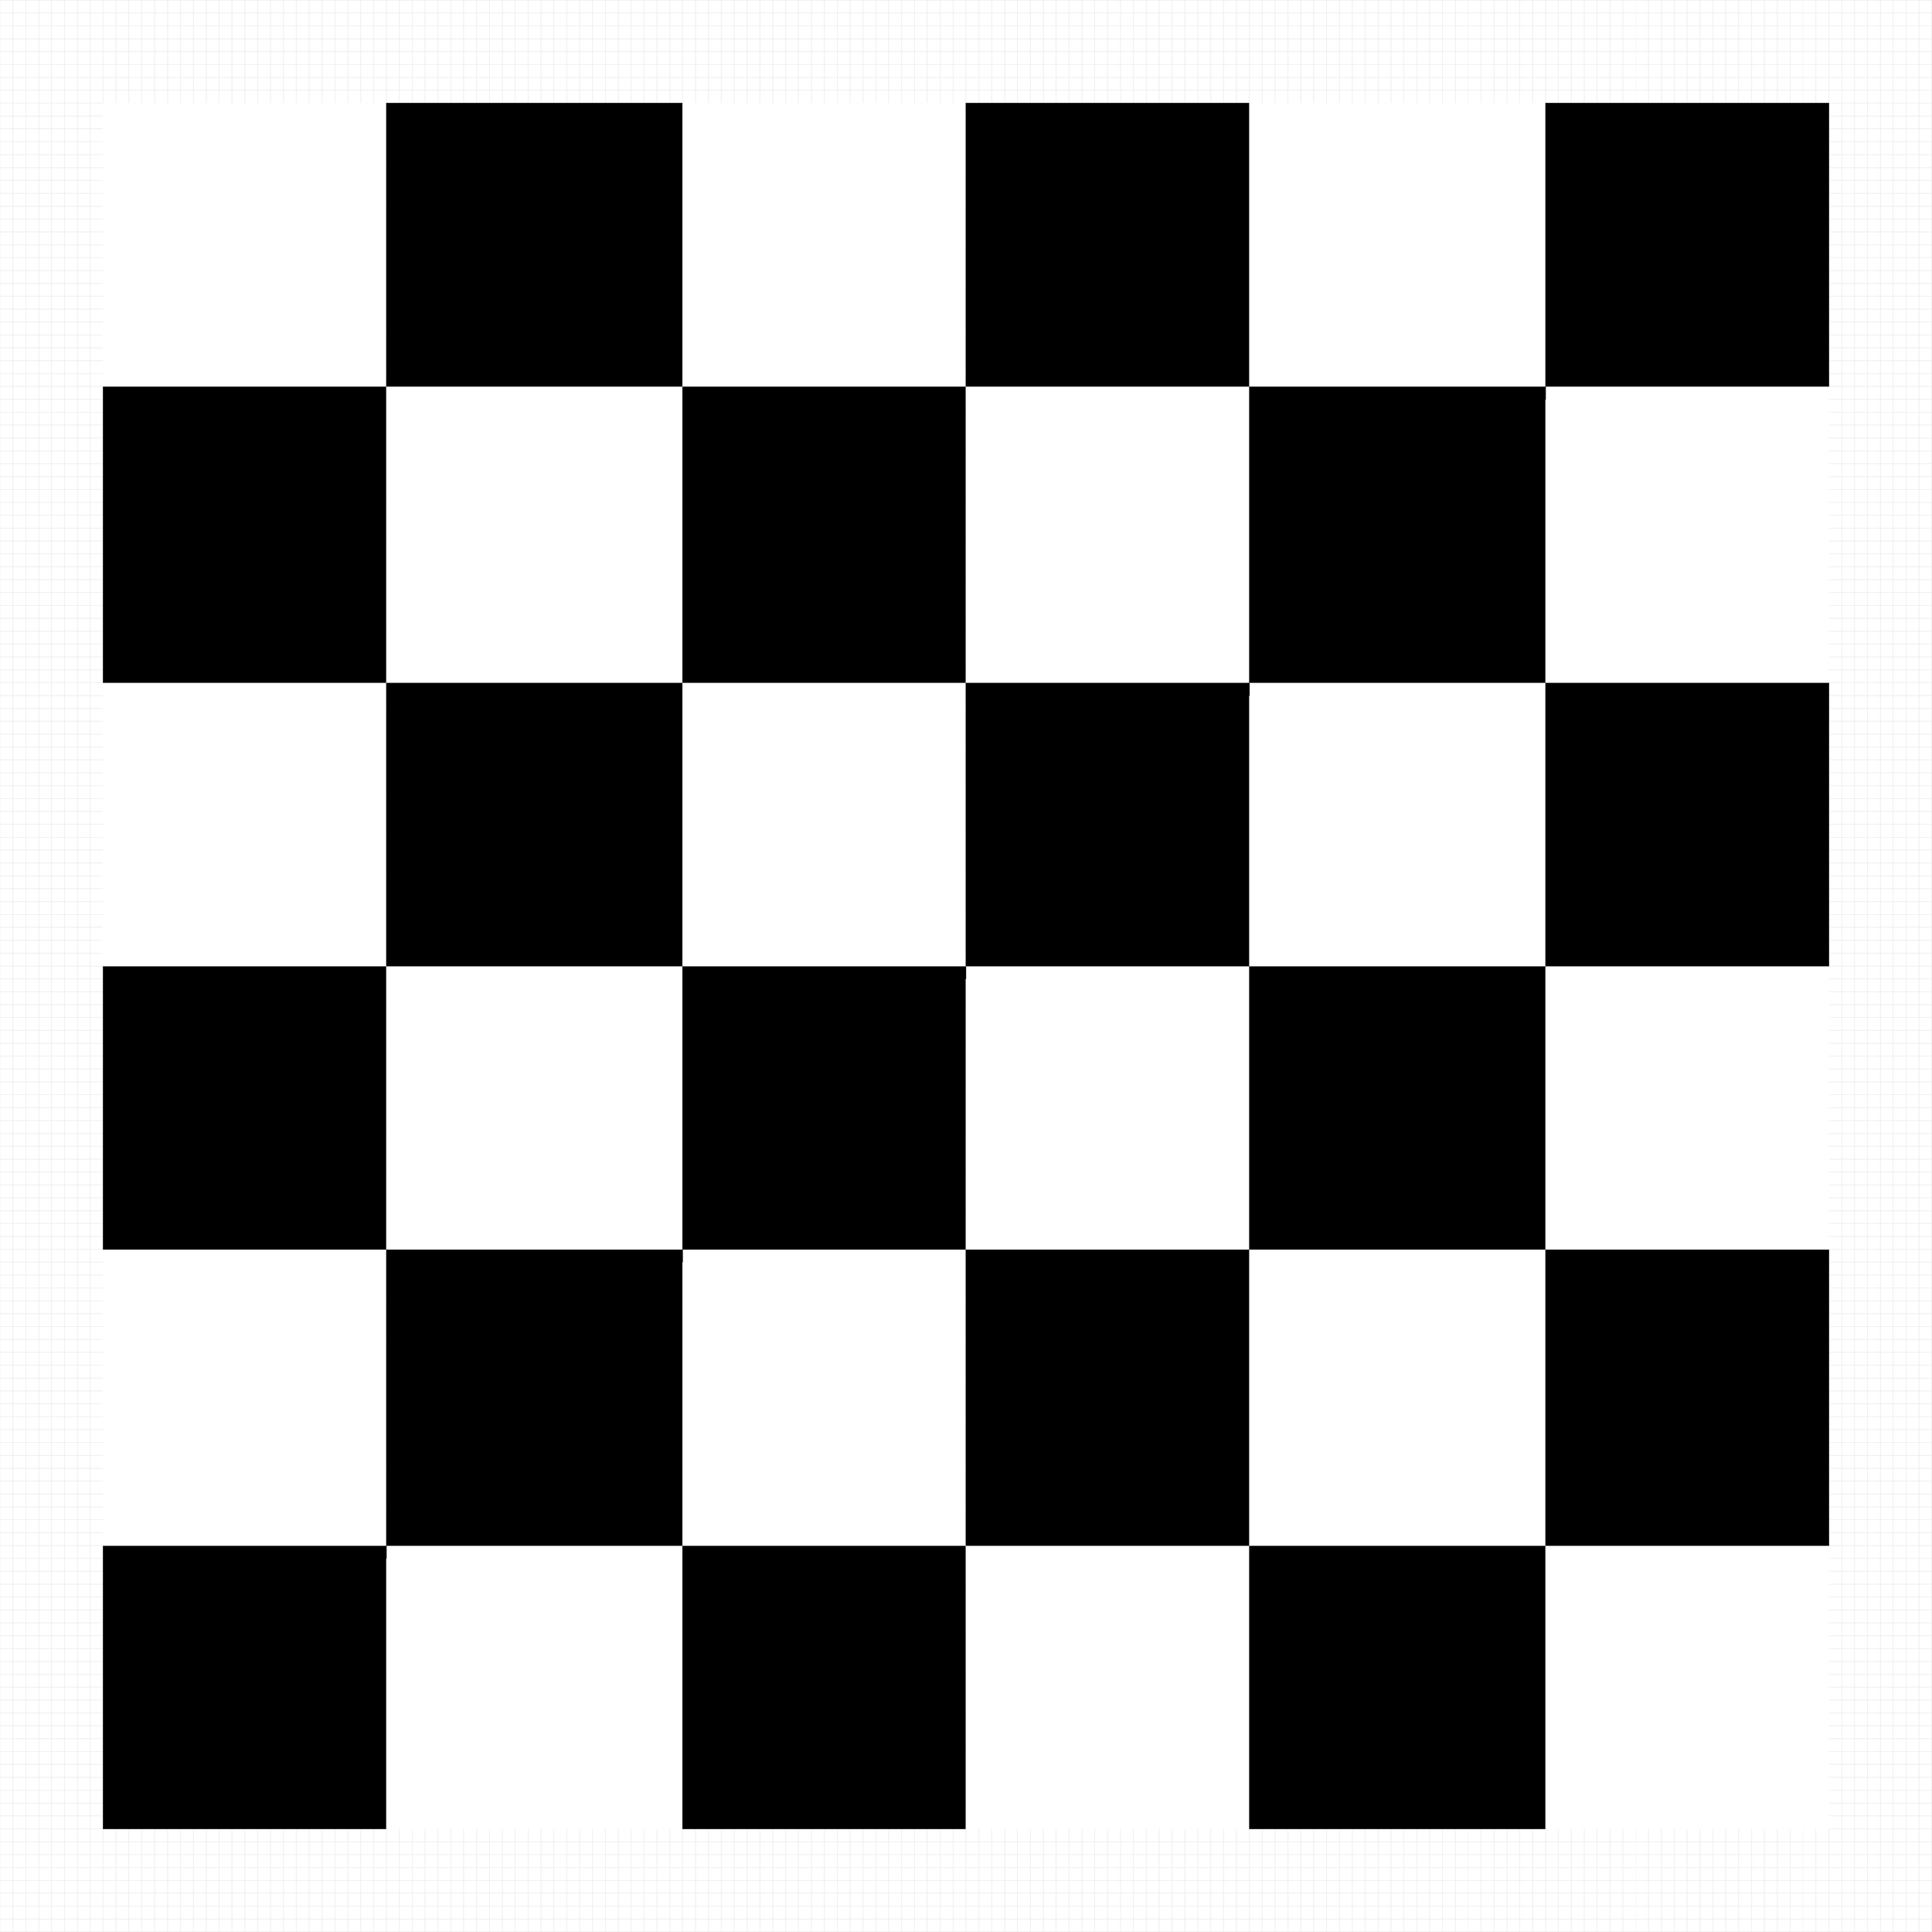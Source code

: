 pen B[] = { rgb("2e75b6"), rgb("5b9bd5"), rgb("9dc3e6") };
pen O[] = { rgb("f6bd97"), rgb("ed7d31"), rgb("f9cbad") };
pen G[] = { rgb("000000"), rgb("70ad47"), rgb("a9d18e") };
pen Y[] = { rgb("ffdf7f"), rgb("ffc000"), rgb("000000") };

unitsize(1cm);

// 
// Grundlegende Datentypen
// 

struct vec4 {
	real x, y, z, w;
	real val(int i) { if (i == 0) return x; if (i == 1) return y; if (i == 2) return z; if (i == 3) return w; return 1/0; }
	void set(int i, real v) { if (i == 0) x=v; else if (i == 1) y=v; else if (i == 2) z=v; else if (i == 3) w=v; else 1/0; }

};
void write(vec4 v) {
	write(v.x, v.y, v.z, v.w);
}
vec4 make_vec(real x, real y, real z, real w=1) {
	vec4 v;
	v.x = x;
	v.y = y;
	v.z = z;
	v.w = w;
	return v;
}
pair assume_2d(vec4 v) { return (v.x, v.y); }
struct mat4 {
	real a[] = new real[16];
	real val(int row, int col) {
		return a[row*4+col];
	}
	void set(int row, int col, real val) {
		a[row*4+col] = val;
	}
};
mat4 make_mat4() {
	mat4 m;
	for (int i = 0; i < 16; ++i)
		m.a[i] = 0;
	m.a[0] = m.a[5] = m.a[10] = m.a[15] = 1;
	return m;
}

real pi = 3.14159265359;

// 
// Matrizen
// 

mat4 make_proj(real fovy, real aspect, real n, real f) {
	mat4 p = make_mat4();
	real F = 1.0/tan(pi*fovy/2/180);
	p.set(0,0, F/aspect);
	p.set(1,1, F);
	p.set(2,2, (n+f)/(n-f));
	p.set(3,3, 0);
	p.set(2,3, 2*n*f/(n-f));
	p.set(3,2, -1);
	return p;
}

mat4 make_window(real w, real h, real n, real f) {
	mat4 m = make_mat4();
	m.set(0,0, w/2);
	m.set(1,1, h/2);
	m.set(2,2, (f-n)/2);
	m.set(0,3, w/2);
	m.set(1,3, h/2);
	m.set(2,3, (f+n)/2);
	return m;
}

vec4 mul(mat4 m, vec4 v) {
	vec4 res;
	for (int row = 0; row < 4; row = row + 1) {
		real acc = 0;
		for (int col = 0; col < 4; col = col + 1)
			acc += m.val(row, col) * v.val(col);
		res.set(row, acc);
	}
	return res;
}

// 
// Vertex Attributes:
// Alles was mit einem Dreicks-Eckpunkt mitkommt
// 
struct vertex_attributes {
	vec4 pos;
	pair tc;
	real rcp_z;
};

// 
// Dreiecke: Pro Eckpunkt einen Satz von Vertex Attributes
// 
struct tri {
	vertex_attributes a, b, c;
};
tri make_tri(vec4 a, pair tex_coord_a,
             vec4 b, pair tex_coord_b,
             vec4 c, pair tex_coord_c) {
	tri t;
	t.a.pos = a; t.a.tc = tex_coord_a;
	t.b.pos = b; t.b.tc = tex_coord_b;
	t.c.pos = c; t.c.tc = tex_coord_c;
	return t;
}

// 
// Füllen eines Pixel
// 
void draw_pixel(real x, real y, pen border = black+linewidth(2), pen fill = lightgray) {
	void draw_pixel_discrete(int x, int y) {
		filldraw((x,y)--(x+1,y)--(x+1,y+1)--(x,y+1)--cycle, fill, border);
	}
	draw_pixel_discrete((int)round(x), (int)round(y));
}

void draw_pixelgrid(int w, int h, pen lines = lightgray, pen dots = invisible) {
	for (int x = 0; x <= w; ++x)
		draw((x,0)--(x,h), lightgray);
	for (int y = 0; y <= h; ++y)
		draw((0,y)--(w,y), lightgray);
	for (int x = 0; x < w; ++x)
		for (int y = 0; y < h; ++y)
			dot((x+.5,y+.5), linewidth(4)+dots);
}

// 
// SD-Rasterisierung wie in der ersten Übung
// (auch: aufgeräumte Referenz für Teile von Blatt1)
// 
pair line_normal(vec4 A, vec4 B) {
	// suppose the vec4 is 2d
	pair a = assume_2d(A);
	pair b = assume_2d(B);
	pair v = b-a;
	v = v/sqrt(dot(v,v));
	return (-v.y,v.x);
}

// (Diese Funktion wird weiter unten definiert und soll von Ihnen vervollständigt werden)
pen pixel_color(real x, real y, tri triangle);

void raster_planes(tri tri) {
	pair n_a = line_normal(tri.a.pos, tri.b.pos);
	pair n_b = line_normal(tri.b.pos, tri.c.pos);
	pair n_c = line_normal(tri.c.pos, tri.a.pos);
	int x_min = (int)floor(min(tri.a.pos.x, tri.b.pos.x, tri.c.pos.x));
	int x_max = (int)ceil( max(tri.a.pos.x, tri.b.pos.x, tri.c.pos.x));
	int y_min = (int)floor(min(tri.a.pos.y, tri.b.pos.y, tri.c.pos.y));
	int y_max = (int)ceil( max(tri.a.pos.y, tri.b.pos.y, tri.c.pos.y));
	for (int y = y_min; y <= y_max; y += 1)
		for (int x = x_min; x <= x_max; x += 1) {
			bool hit = false;
			bool point_in_tri(real pixel_x, real pixel_y) {
				if (dot(n_a, (pixel_x, pixel_y) - assume_2d(tri.a.pos)) < 0) return false;
				if (dot(n_b, (pixel_x, pixel_y) - assume_2d(tri.b.pos)) < 0) return false;
				if (dot(n_c, (pixel_x, pixel_y) - assume_2d(tri.c.pos)) < 0) return false;
				return true;
			}
			real pixel_x = x + 0.5;
			real pixel_y = y + 0.5;
			hit = point_in_tri(pixel_x, pixel_y);
			if (hit) {
				pen col = pixel_color(pixel_x, pixel_y, tri);
				draw_pixel(x, y, border=col, fill=col);
			}
		} 
}

// 
// Die Texture
// 
pen checkerboard_texture(pair tex_coord) {
	pair tc = (abs(tex_coord.x) % 1, abs(tex_coord.y) % 1);
	if (tc.x > 0.5)
		if (tc.y > 0.5)
			return black;
		else
			return white;
	else
		if (tc.y > 0.5)
			return white;
		else
			return black;
}

// 
// Baryzentrische Koordinate, wie in VL02 besprochen.  Ein Objekt dieser Klasse
// enthält schon die Koordinaten und kann entsprechend verwendet werden um mit
// hilfe dieser Koordinaten an den Eckpunkten definierte Werte zu interpolieren.
// 
struct barycentric_coordinate {
	real alpha, beta, gamma;
	real interpolate(real a, real b, real c) {
		return alpha*a + beta*b + gamma*c;
	}
	pair interpolate(pair a, pair b, pair c) {
		return alpha*a + beta*b + gamma*c;
	}
};

// 
// Berechnung der baryzentrischen Koordinate eines Punkts p bezüglich eines Dreiecks.
// 
barycentric_coordinate compute_barycentric_coord(pair p, tri triangle) {
	pair a = assume_2d(triangle.a.pos);
	pair b = assume_2d(triangle.b.pos);
	pair c = assume_2d(triangle.c.pos);
	pair u = b-a;
	pair v = c-a;
	real d = u.x*v.y - u.y*v.x;
	barycentric_coordinate bc;
	bc.beta  = dot((v.y, -v.x), p-a) / d;
	bc.gamma = dot((-u.y, u.x), p-a) / d;
	bc.alpha = 1 - bc.beta - bc.gamma;
	return bc;
}


// 
// Ab hier können Sie Code anpassen
// 

bool PCI = true;

pen fragment_shader(real x, real y, tri triangle, pair tc) {
	return checkerboard_texture(tc);
}

pen fixed_function_fragment(real x, real y, tri triangle) {
	barycentric_coordinate bc = compute_barycentric_coord((x, y), triangle);
	pair tc = bc.interpolate(triangle.a.tc, triangle.b.tc, triangle.c.tc);
	return fragment_shader(x, y, triangle, tc);
}

pixel_color = new pen(real x, real y, tri triangle) {
	return fixed_function_fragment(x, y, triangle);
};

int vp_w = 150;
int vp_h = 150;
draw_pixelgrid(vp_w, vp_h);

mat4 W = make_window(vp_w, vp_h, 1, 100);
mat4 P = make_proj(37, vp_w/(real)vp_h, 1, 100);
vertex_attributes vertex_shader(vertex_attributes view) {
	vertex_attributes clip;
	clip.pos = mul(P, view.pos);
	clip.tc = view.tc;
	return clip;
}
void fixed_function_vertex(vertex_attributes vattr) {
	vattr.rcp_z  = 1 / vattr.pos.w;
	vec4 ndc     = make_vec(vattr.pos.x*vattr.rcp_z, vattr.pos.y*vattr.rcp_z, vattr.pos.z*vattr.rcp_z, 1); 
	vattr.pos    = mul(W, ndc);
}
tri pipe(tri in) {
	tri out;
	out.a = vertex_shader(in.a);
	out.b = vertex_shader(in.b);
	out.c = vertex_shader(in.c);
	fixed_function_vertex(out.a);
	fixed_function_vertex(out.b);
	fixed_function_vertex(out.c);
	return out;
}

// 
// Ab hier sollten Sie nur die Konfiguration via mode ändern.
// 

tri t1, t2;
string mode = "head-on";
// mode = "slant";
// mode = "SLANT";
real tc_max = 3;

if (mode == "head-on") {
	t1 = make_tri(make_vec(-3, -3, -10), (0,0),
				  make_vec( 3, -3, -10), (tc_max,0),
				  make_vec( 3,  3, -10), (tc_max,tc_max));

	t2 = make_tri(make_vec(-3, -3, -10), (0,0),
				  make_vec( 3,  3, -10), (tc_max,tc_max),
				  make_vec(-3,  3, -10), (0,tc_max));
}
else if (mode == "slant") {
	t1 = make_tri(make_vec(-3, -3, -10), (0,0),
				  make_vec( 3, -3, -15), (tc_max,0),
				  make_vec( 3,  3, -15), (tc_max,tc_max));

	t2 = make_tri(make_vec(-3, -3, -10), (0,0),
				  make_vec( 3,  3, -15), (tc_max,tc_max),
				  make_vec(-3,  3, -10), (0,tc_max));
}
else if (mode == "SLANT") {
	t1 = make_tri(make_vec(-3, -3, -10), (0,0),
				  make_vec( 3, -3, -25), (tc_max,0),
				  make_vec( 3,  3, -25), (tc_max,tc_max));

	t2 = make_tri(make_vec(-3, -3, -10), (0,0),
				  make_vec( 3,  3, -25), (tc_max,tc_max),
				  make_vec(-3,  3, -10), (0,tc_max));
}

tri ss1 = pipe(t1);
tri ss2 = pipe(t2);

raster_planes(ss1);
raster_planes(ss2);

